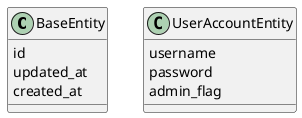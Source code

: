 @startuml

class BaseEntity{
	id
	updated_at
	created_at
}

class UserAccountEntity{
	username
	password
	admin_flag
}



@enduml

